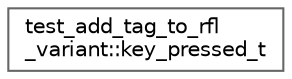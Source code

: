 digraph "类继承关系图"
{
 // LATEX_PDF_SIZE
  bgcolor="transparent";
  edge [fontname=Helvetica,fontsize=10,labelfontname=Helvetica,labelfontsize=10];
  node [fontname=Helvetica,fontsize=10,shape=box,height=0.2,width=0.4];
  rankdir="LR";
  Node0 [id="Node000000",label="test_add_tag_to_rfl\l_variant::key_pressed_t",height=0.2,width=0.4,color="grey40", fillcolor="white", style="filled",URL="$structtest__add__tag__to__rfl__variant_1_1key__pressed__t.html",tooltip=" "];
}
